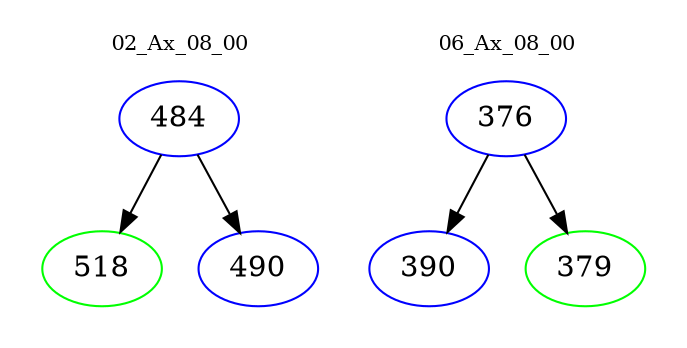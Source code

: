 digraph{
subgraph cluster_0 {
color = white
label = "02_Ax_08_00";
fontsize=10;
T0_484 [label="484", color="blue"]
T0_484 -> T0_518 [color="black"]
T0_518 [label="518", color="green"]
T0_484 -> T0_490 [color="black"]
T0_490 [label="490", color="blue"]
}
subgraph cluster_1 {
color = white
label = "06_Ax_08_00";
fontsize=10;
T1_376 [label="376", color="blue"]
T1_376 -> T1_390 [color="black"]
T1_390 [label="390", color="blue"]
T1_376 -> T1_379 [color="black"]
T1_379 [label="379", color="green"]
}
}
